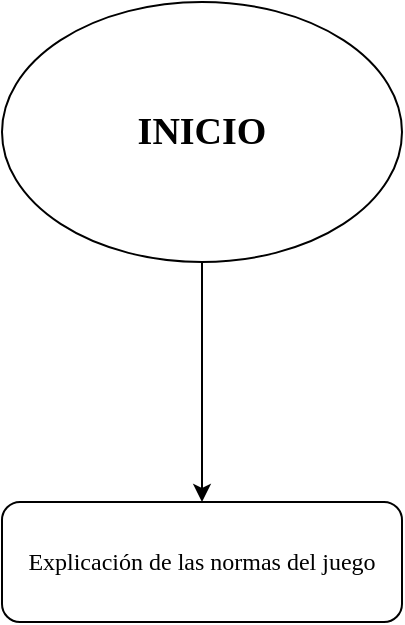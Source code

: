 <mxfile version="13.9.9" type="device"><diagram id="i7Vsk7kSfaSiR0v-CoKi" name="Página-1"><mxGraphModel dx="852" dy="494" grid="1" gridSize="10" guides="1" tooltips="1" connect="1" arrows="1" fold="1" page="1" pageScale="1" pageWidth="827" pageHeight="1169" math="0" shadow="0"><root><mxCell id="0"/><mxCell id="1" parent="0"/><mxCell id="oyaOaaDuKnfekjjhoXIW-1" value="&lt;font style=&quot;font-size: 19px&quot;&gt;INICIO&lt;/font&gt;" style="ellipse;whiteSpace=wrap;html=1;fontStyle=1;fontFamily=Georgia;" vertex="1" parent="1"><mxGeometry x="270" y="170" width="200" height="130" as="geometry"/></mxCell><mxCell id="oyaOaaDuKnfekjjhoXIW-2" value="" style="endArrow=classic;html=1;fontFamily=Georgia;exitX=0.5;exitY=1;exitDx=0;exitDy=0;" edge="1" parent="1" source="oyaOaaDuKnfekjjhoXIW-1"><mxGeometry width="50" height="50" relative="1" as="geometry"><mxPoint x="390" y="280" as="sourcePoint"/><mxPoint x="370" y="420" as="targetPoint"/></mxGeometry></mxCell><mxCell id="oyaOaaDuKnfekjjhoXIW-3" value="Explicación de las normas del juego" style="rounded=1;whiteSpace=wrap;html=1;fontFamily=Verdana;" vertex="1" parent="1"><mxGeometry x="270" y="420" width="200" height="60" as="geometry"/></mxCell></root></mxGraphModel></diagram></mxfile>